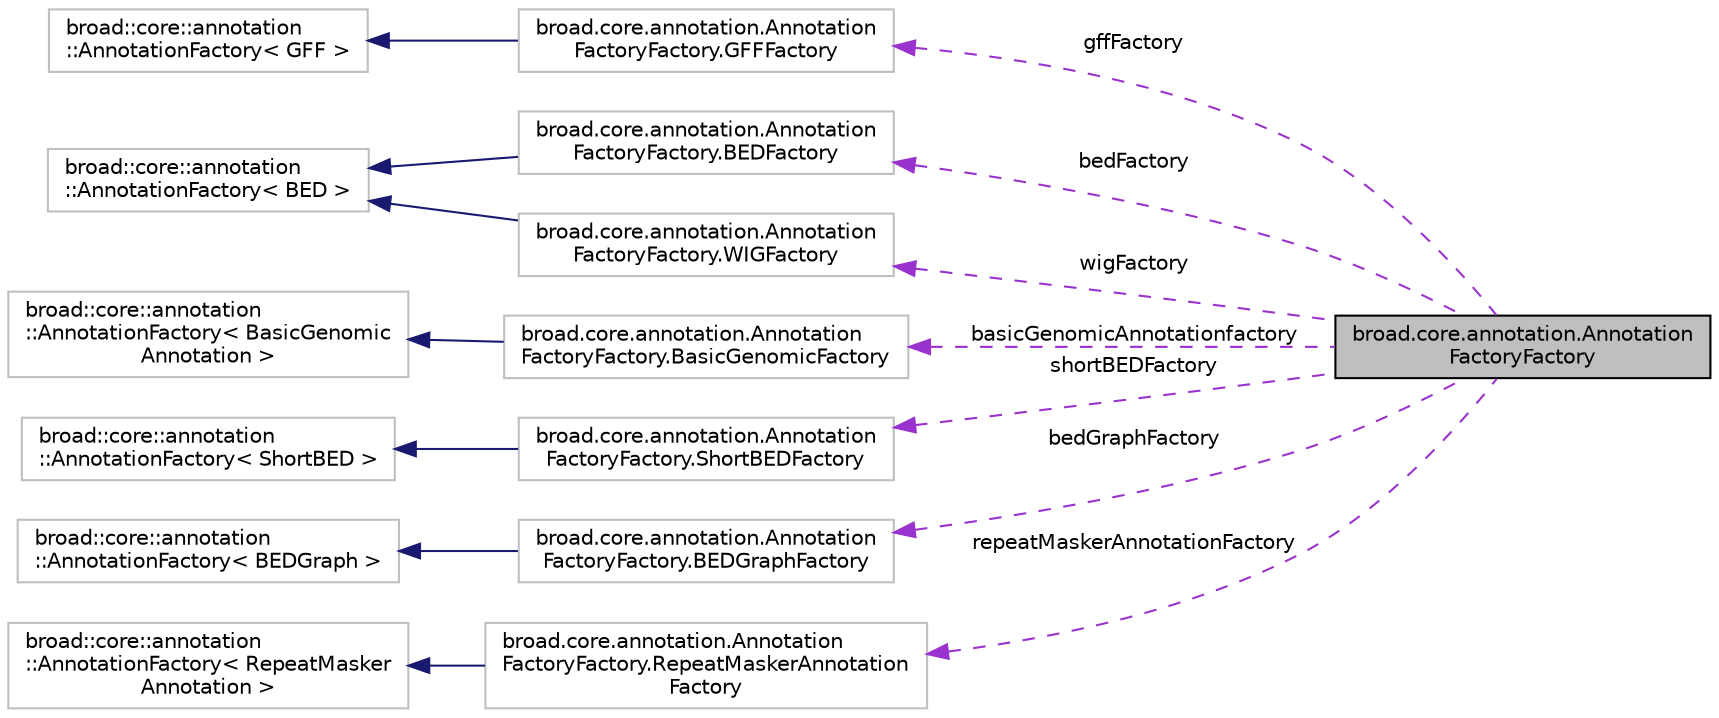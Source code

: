 digraph "broad.core.annotation.AnnotationFactoryFactory"
{
  edge [fontname="Helvetica",fontsize="10",labelfontname="Helvetica",labelfontsize="10"];
  node [fontname="Helvetica",fontsize="10",shape=record];
  rankdir="LR";
  Node1 [label="broad.core.annotation.Annotation\lFactoryFactory",height=0.2,width=0.4,color="black", fillcolor="grey75", style="filled" fontcolor="black"];
  Node2 -> Node1 [dir="back",color="darkorchid3",fontsize="10",style="dashed",label=" gffFactory" ,fontname="Helvetica"];
  Node2 [label="broad.core.annotation.Annotation\lFactoryFactory.GFFFactory",height=0.2,width=0.4,color="grey75", fillcolor="white", style="filled"];
  Node3 -> Node2 [dir="back",color="midnightblue",fontsize="10",style="solid",fontname="Helvetica"];
  Node3 [label="broad::core::annotation\l::AnnotationFactory\< GFF \>",height=0.2,width=0.4,color="grey75", fillcolor="white", style="filled"];
  Node4 -> Node1 [dir="back",color="darkorchid3",fontsize="10",style="dashed",label=" bedFactory" ,fontname="Helvetica"];
  Node4 [label="broad.core.annotation.Annotation\lFactoryFactory.BEDFactory",height=0.2,width=0.4,color="grey75", fillcolor="white", style="filled"];
  Node5 -> Node4 [dir="back",color="midnightblue",fontsize="10",style="solid",fontname="Helvetica"];
  Node5 [label="broad::core::annotation\l::AnnotationFactory\< BED \>",height=0.2,width=0.4,color="grey75", fillcolor="white", style="filled"];
  Node6 -> Node1 [dir="back",color="darkorchid3",fontsize="10",style="dashed",label=" basicGenomicAnnotationfactory" ,fontname="Helvetica"];
  Node6 [label="broad.core.annotation.Annotation\lFactoryFactory.BasicGenomicFactory",height=0.2,width=0.4,color="grey75", fillcolor="white", style="filled"];
  Node7 -> Node6 [dir="back",color="midnightblue",fontsize="10",style="solid",fontname="Helvetica"];
  Node7 [label="broad::core::annotation\l::AnnotationFactory\< BasicGenomic\lAnnotation \>",height=0.2,width=0.4,color="grey75", fillcolor="white", style="filled"];
  Node8 -> Node1 [dir="back",color="darkorchid3",fontsize="10",style="dashed",label=" shortBEDFactory" ,fontname="Helvetica"];
  Node8 [label="broad.core.annotation.Annotation\lFactoryFactory.ShortBEDFactory",height=0.2,width=0.4,color="grey75", fillcolor="white", style="filled"];
  Node9 -> Node8 [dir="back",color="midnightblue",fontsize="10",style="solid",fontname="Helvetica"];
  Node9 [label="broad::core::annotation\l::AnnotationFactory\< ShortBED \>",height=0.2,width=0.4,color="grey75", fillcolor="white", style="filled"];
  Node10 -> Node1 [dir="back",color="darkorchid3",fontsize="10",style="dashed",label=" bedGraphFactory" ,fontname="Helvetica"];
  Node10 [label="broad.core.annotation.Annotation\lFactoryFactory.BEDGraphFactory",height=0.2,width=0.4,color="grey75", fillcolor="white", style="filled"];
  Node11 -> Node10 [dir="back",color="midnightblue",fontsize="10",style="solid",fontname="Helvetica"];
  Node11 [label="broad::core::annotation\l::AnnotationFactory\< BEDGraph \>",height=0.2,width=0.4,color="grey75", fillcolor="white", style="filled"];
  Node12 -> Node1 [dir="back",color="darkorchid3",fontsize="10",style="dashed",label=" repeatMaskerAnnotationFactory" ,fontname="Helvetica"];
  Node12 [label="broad.core.annotation.Annotation\lFactoryFactory.RepeatMaskerAnnotation\lFactory",height=0.2,width=0.4,color="grey75", fillcolor="white", style="filled"];
  Node13 -> Node12 [dir="back",color="midnightblue",fontsize="10",style="solid",fontname="Helvetica"];
  Node13 [label="broad::core::annotation\l::AnnotationFactory\< RepeatMasker\lAnnotation \>",height=0.2,width=0.4,color="grey75", fillcolor="white", style="filled"];
  Node14 -> Node1 [dir="back",color="darkorchid3",fontsize="10",style="dashed",label=" wigFactory" ,fontname="Helvetica"];
  Node14 [label="broad.core.annotation.Annotation\lFactoryFactory.WIGFactory",height=0.2,width=0.4,color="grey75", fillcolor="white", style="filled"];
  Node5 -> Node14 [dir="back",color="midnightblue",fontsize="10",style="solid",fontname="Helvetica"];
}
